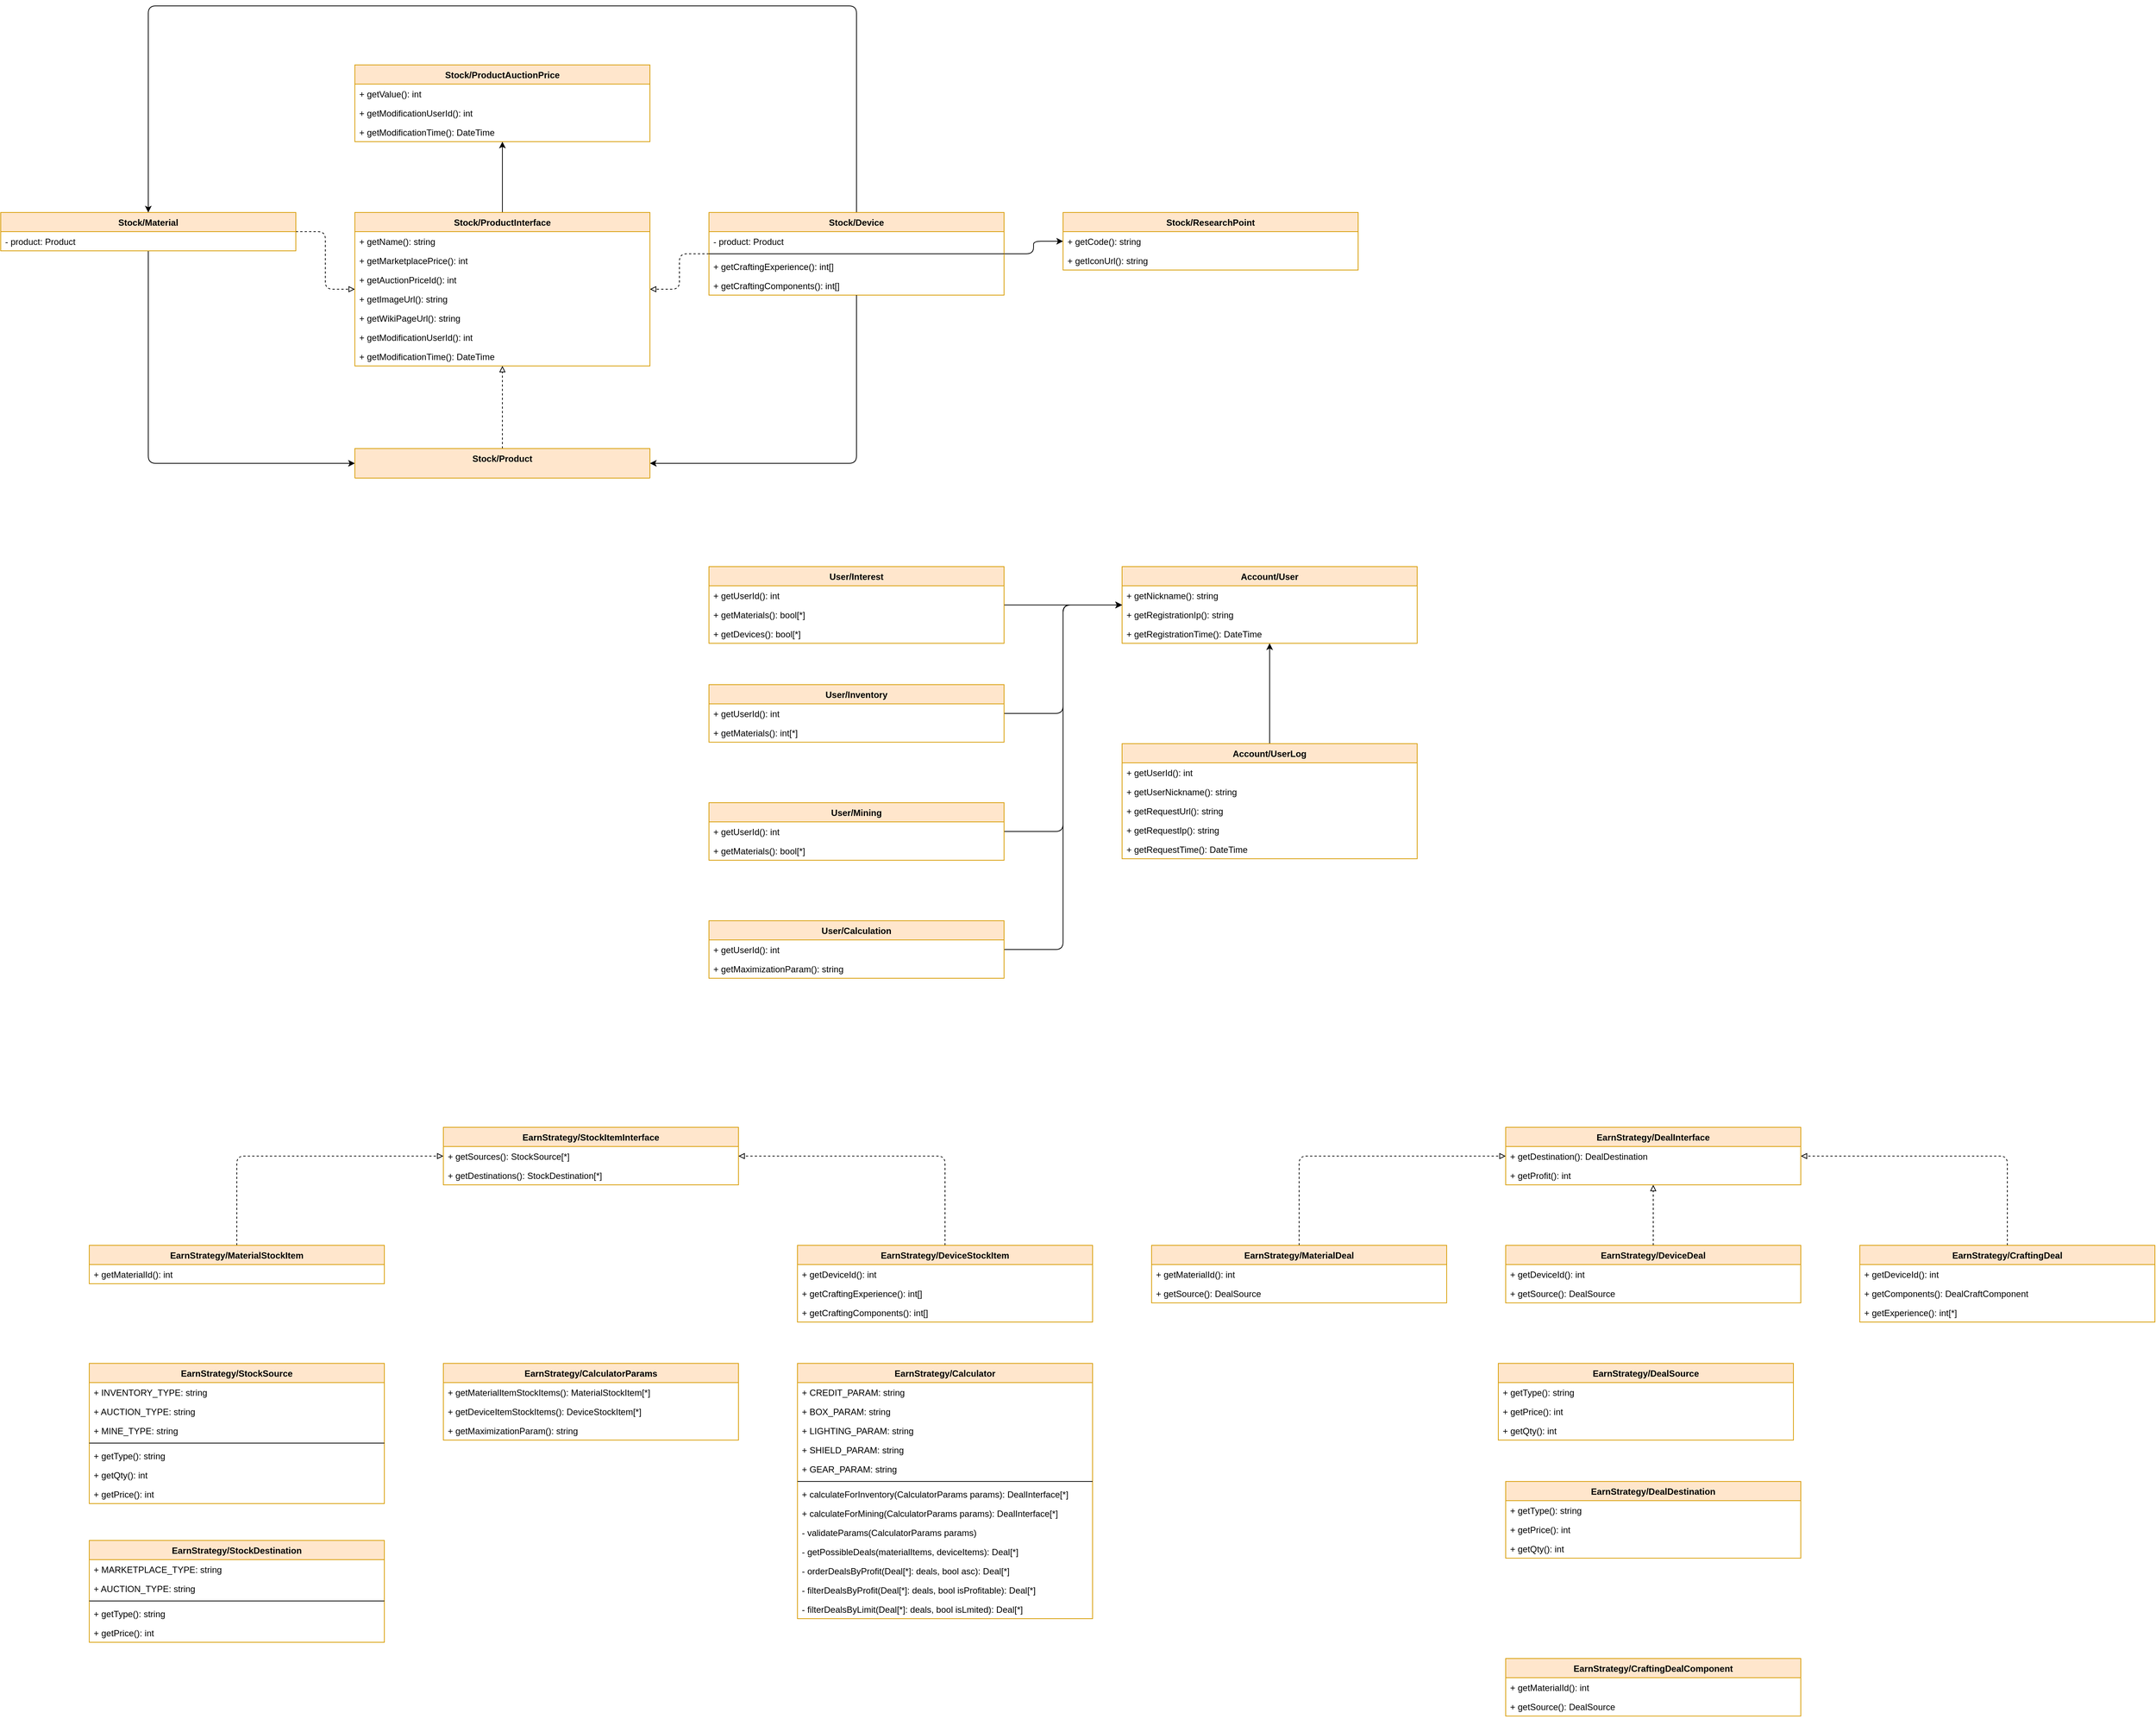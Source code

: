<mxfile version="14.9.1" type="device"><diagram id="EbTlqy_v-wHD_9Xrhujj" name="Page-1"><mxGraphModel dx="19" dy="-1343" grid="1" gridSize="10" guides="0" tooltips="1" connect="1" arrows="1" fold="1" page="1" pageScale="1" pageWidth="827" pageHeight="1169" math="0" shadow="0"><root><mxCell id="0"/><mxCell id="1" parent="0"/><mxCell id="W6qtUKKai1vvtHUd_UgI-61" style="edgeStyle=orthogonalEdgeStyle;rounded=1;orthogonalLoop=1;jettySize=auto;html=1;fontSize=12;" parent="1" edge="1"><mxGeometry relative="1" as="geometry"><mxPoint x="2080" y="3399" as="sourcePoint"/></mxGeometry></mxCell><mxCell id="W6qtUKKai1vvtHUd_UgI-63" style="edgeStyle=orthogonalEdgeStyle;rounded=1;orthogonalLoop=1;jettySize=auto;html=1;fontSize=12;" parent="1" edge="1"><mxGeometry relative="1" as="geometry"><mxPoint x="2560" y="3425" as="sourcePoint"/></mxGeometry></mxCell><mxCell id="W6qtUKKai1vvtHUd_UgI-64" style="edgeStyle=orthogonalEdgeStyle;rounded=1;orthogonalLoop=1;jettySize=auto;html=1;fontSize=12;" parent="1" edge="1"><mxGeometry relative="1" as="geometry"><mxPoint x="3040" y="3399" as="sourcePoint"/></mxGeometry></mxCell><mxCell id="LVzOvmLSBqFNdBxfT8Rm-192" value="use" style="edgeStyle=orthogonalEdgeStyle;rounded=1;orthogonalLoop=1;jettySize=auto;html=1;endArrow=classic;endFill=1;dashed=1;" parent="1" edge="1"><mxGeometry relative="1" as="geometry"><Array as="points"><mxPoint x="1400" y="7359"/></Array><mxPoint x="1400" y="6884" as="sourcePoint"/></mxGeometry></mxCell><mxCell id="LVzOvmLSBqFNdBxfT8Rm-194" value="use" style="edgeStyle=orthogonalEdgeStyle;rounded=1;orthogonalLoop=1;jettySize=auto;html=1;endArrow=classic;endFill=1;dashed=1;" parent="1" edge="1"><mxGeometry relative="1" as="geometry"><mxPoint x="1600" y="6802" as="sourcePoint"/></mxGeometry></mxCell><mxCell id="LVzOvmLSBqFNdBxfT8Rm-190" style="edgeStyle=orthogonalEdgeStyle;rounded=1;orthogonalLoop=1;jettySize=auto;html=1;endArrow=classic;endFill=1;" parent="1" edge="1"><mxGeometry relative="1" as="geometry"><mxPoint x="2080" y="6906.0" as="sourcePoint"/></mxGeometry></mxCell><mxCell id="LVzOvmLSBqFNdBxfT8Rm-195" style="edgeStyle=orthogonalEdgeStyle;rounded=1;orthogonalLoop=1;jettySize=auto;html=1;endArrow=classic;endFill=1;" parent="1" edge="1"><mxGeometry relative="1" as="geometry"><mxPoint x="1880" y="7092.0" as="targetPoint"/></mxGeometry></mxCell><mxCell id="frJYX-tKk3IKAOaVazSM-27" style="edgeStyle=orthogonalEdgeStyle;rounded=1;orthogonalLoop=1;jettySize=auto;html=1;" parent="1" edge="1"><mxGeometry relative="1" as="geometry"><mxPoint x="2080" y="7372" as="sourcePoint"/></mxGeometry></mxCell><mxCell id="frJYX-tKk3IKAOaVazSM-29" style="edgeStyle=orthogonalEdgeStyle;rounded=1;orthogonalLoop=1;jettySize=auto;html=1;" parent="1" edge="1"><mxGeometry relative="1" as="geometry"><mxPoint x="2080" y="7372" as="sourcePoint"/></mxGeometry></mxCell><mxCell id="frJYX-tKk3IKAOaVazSM-30" style="edgeStyle=orthogonalEdgeStyle;rounded=1;orthogonalLoop=1;jettySize=auto;html=1;" parent="1" edge="1"><mxGeometry relative="1" as="geometry"><Array as="points"><mxPoint x="2120" y="7372"/><mxPoint x="2120" y="7606"/></Array><mxPoint x="2080" y="7372" as="sourcePoint"/></mxGeometry></mxCell><mxCell id="frJYX-tKk3IKAOaVazSM-34" style="edgeStyle=orthogonalEdgeStyle;rounded=1;orthogonalLoop=1;jettySize=auto;html=1;endArrow=block;endFill=0;" parent="1" edge="1"><mxGeometry relative="1" as="geometry"><mxPoint x="2560" y="7206.0" as="sourcePoint"/></mxGeometry></mxCell><mxCell id="frJYX-tKk3IKAOaVazSM-35" style="edgeStyle=orthogonalEdgeStyle;rounded=1;orthogonalLoop=1;jettySize=auto;html=1;endArrow=block;endFill=0;exitX=1;exitY=0.5;exitDx=0;exitDy=0;" parent="1" edge="1"><mxGeometry relative="1" as="geometry"><mxPoint x="2640" y="7393" as="targetPoint"/></mxGeometry></mxCell><mxCell id="frJYX-tKk3IKAOaVazSM-36" style="edgeStyle=orthogonalEdgeStyle;rounded=1;orthogonalLoop=1;jettySize=auto;html=1;endArrow=block;endFill=0;" parent="1" edge="1"><mxGeometry relative="1" as="geometry"><mxPoint x="2840" y="7426.0" as="targetPoint"/></mxGeometry></mxCell><mxCell id="P37nVCTgm7CpsJvQs5XP-95" style="edgeStyle=orthogonalEdgeStyle;rounded=1;orthogonalLoop=1;jettySize=auto;html=1;endArrow=classic;endFill=1;" parent="1" edge="1"><mxGeometry relative="1" as="geometry"><mxPoint x="1880" y="8772" as="sourcePoint"/></mxGeometry></mxCell><mxCell id="P37nVCTgm7CpsJvQs5XP-91" value="use" style="edgeStyle=orthogonalEdgeStyle;rounded=1;orthogonalLoop=1;jettySize=auto;html=1;dashed=1;endArrow=classic;endFill=1;" parent="1" edge="1"><mxGeometry relative="1" as="geometry"><mxPoint x="1600" y="8521" as="sourcePoint"/></mxGeometry></mxCell><mxCell id="P37nVCTgm7CpsJvQs5XP-90" value="create" style="edgeStyle=orthogonalEdgeStyle;rounded=1;orthogonalLoop=1;jettySize=auto;html=1;dashed=1;endArrow=classic;endFill=1;" parent="1" edge="1"><mxGeometry relative="1" as="geometry"><mxPoint x="1600" y="8776" as="sourcePoint"/></mxGeometry></mxCell><mxCell id="P37nVCTgm7CpsJvQs5XP-167" style="edgeStyle=orthogonalEdgeStyle;rounded=1;orthogonalLoop=1;jettySize=auto;html=1;dashed=1;startArrow=none;startFill=0;endArrow=block;endFill=0;" parent="1" edge="1"><mxGeometry relative="1" as="geometry"><mxPoint x="1880" y="8946" as="targetPoint"/></mxGeometry></mxCell><mxCell id="P37nVCTgm7CpsJvQs5XP-149" style="edgeStyle=orthogonalEdgeStyle;rounded=1;orthogonalLoop=1;jettySize=auto;html=1;dashed=1;endArrow=block;endFill=0;" parent="1" edge="1"><mxGeometry relative="1" as="geometry"><mxPoint x="-40" y="9632" as="targetPoint"/></mxGeometry></mxCell><mxCell id="P37nVCTgm7CpsJvQs5XP-155" style="edgeStyle=orthogonalEdgeStyle;rounded=1;orthogonalLoop=1;jettySize=auto;html=1;endArrow=block;endFill=0;" parent="1" edge="1"><mxGeometry relative="1" as="geometry"><mxPoint x="-40" y="9832" as="targetPoint"/></mxGeometry></mxCell><mxCell id="P37nVCTgm7CpsJvQs5XP-156" style="edgeStyle=orthogonalEdgeStyle;rounded=1;orthogonalLoop=1;jettySize=auto;html=1;endArrow=block;endFill=0;" parent="1" edge="1"><mxGeometry relative="1" as="geometry"><mxPoint x="-40" y="9832" as="targetPoint"/></mxGeometry></mxCell><mxCell id="P37nVCTgm7CpsJvQs5XP-157" style="edgeStyle=orthogonalEdgeStyle;rounded=1;orthogonalLoop=1;jettySize=auto;html=1;endArrow=block;endFill=0;" parent="1" edge="1"><mxGeometry relative="1" as="geometry"><mxPoint x="-40" y="9832" as="targetPoint"/></mxGeometry></mxCell><mxCell id="P37nVCTgm7CpsJvQs5XP-158" style="edgeStyle=orthogonalEdgeStyle;rounded=1;orthogonalLoop=1;jettySize=auto;html=1;endArrow=block;endFill=0;" parent="1" edge="1"><mxGeometry relative="1" as="geometry"><mxPoint x="-40" y="9832" as="targetPoint"/></mxGeometry></mxCell><mxCell id="9mJM6Vaxg9Ev8bd19UC6-107" style="edgeStyle=orthogonalEdgeStyle;rounded=1;orthogonalLoop=1;jettySize=auto;html=1;" parent="1" edge="1"><mxGeometry relative="1" as="geometry"><mxPoint x="1881" y="10320" as="targetPoint"/></mxGeometry></mxCell><mxCell id="9_f8xP5I8T8q7VKbAw_a-142" style="edgeStyle=orthogonalEdgeStyle;rounded=0;orthogonalLoop=1;jettySize=auto;html=1;startArrow=none;startFill=0;endArrow=none;endFill=0;" parent="1" edge="1"><mxGeometry relative="1" as="geometry"><mxPoint x="160" y="12301" as="sourcePoint"/></mxGeometry></mxCell><mxCell id="9_f8xP5I8T8q7VKbAw_a-144" style="edgeStyle=orthogonalEdgeStyle;rounded=0;orthogonalLoop=1;jettySize=auto;html=1;startArrow=none;startFill=0;endArrow=none;endFill=0;" parent="1" edge="1"><mxGeometry relative="1" as="geometry"><mxPoint x="240" y="12301" as="sourcePoint"/></mxGeometry></mxCell><mxCell id="B2TtPyGwdqZ0Qat9DRZX-41" style="edgeStyle=orthogonalEdgeStyle;rounded=0;orthogonalLoop=1;jettySize=auto;html=1;startArrow=none;startFill=0;endArrow=none;endFill=0;" parent="1" edge="1"><mxGeometry relative="1" as="geometry"><mxPoint x="200" y="12460" as="sourcePoint"/></mxGeometry></mxCell><mxCell id="B2TtPyGwdqZ0Qat9DRZX-43" style="edgeStyle=orthogonalEdgeStyle;rounded=0;orthogonalLoop=1;jettySize=auto;html=1;startArrow=none;startFill=0;endArrow=none;endFill=0;" parent="1" edge="1"><mxGeometry relative="1" as="geometry"><mxPoint x="280" y="12460" as="sourcePoint"/></mxGeometry></mxCell><mxCell id="B2TtPyGwdqZ0Qat9DRZX-48" style="edgeStyle=orthogonalEdgeStyle;rounded=0;orthogonalLoop=1;jettySize=auto;html=1;startArrow=none;startFill=0;endArrow=none;endFill=0;" parent="1" edge="1"><mxGeometry relative="1" as="geometry"><mxPoint x="200" y="12580" as="sourcePoint"/></mxGeometry></mxCell><mxCell id="B2TtPyGwdqZ0Qat9DRZX-50" style="edgeStyle=orthogonalEdgeStyle;rounded=0;orthogonalLoop=1;jettySize=auto;html=1;startArrow=none;startFill=0;endArrow=none;endFill=0;" parent="1" edge="1"><mxGeometry relative="1" as="geometry"><mxPoint x="280" y="12580" as="sourcePoint"/></mxGeometry></mxCell><mxCell id="gSXFKxl2ARQ3H-KaJOUK-23" style="edgeStyle=orthogonalEdgeStyle;rounded=0;orthogonalLoop=1;jettySize=auto;html=1;startArrow=none;startFill=0;endArrow=none;endFill=0;" parent="1" edge="1"><mxGeometry relative="1" as="geometry"><mxPoint x="320" y="12580" as="sourcePoint"/></mxGeometry></mxCell><mxCell id="gSXFKxl2ARQ3H-KaJOUK-25" style="edgeStyle=orthogonalEdgeStyle;rounded=0;orthogonalLoop=1;jettySize=auto;html=1;startArrow=none;startFill=0;endArrow=none;endFill=0;" parent="1" edge="1"><mxGeometry relative="1" as="geometry"><mxPoint x="400" y="12580" as="sourcePoint"/></mxGeometry></mxCell><mxCell id="gSXFKxl2ARQ3H-KaJOUK-27" style="edgeStyle=orthogonalEdgeStyle;rounded=0;orthogonalLoop=1;jettySize=auto;html=1;endArrow=none;endFill=0;" parent="1" edge="1"><mxGeometry relative="1" as="geometry"><mxPoint x="480" y="12580" as="sourcePoint"/></mxGeometry></mxCell><mxCell id="b_Xdh5TVnSJRGvP4Og8d-89" value="EarnStrategy/Calculator" style="swimlane;fontStyle=1;align=center;verticalAlign=top;childLayout=stackLayout;horizontal=1;startSize=26;horizontalStack=0;resizeParent=1;resizeParentMax=0;resizeLast=0;collapsible=1;marginBottom=0;fillColor=#ffe6cc;strokeColor=#d79b00;" parent="1" vertex="1"><mxGeometry x="3200" y="4720" width="400" height="346" as="geometry"/></mxCell><mxCell id="lPDqF24EA03JRW9y3fSI-73" value="+ CREDIT_PARAM: string" style="text;strokeColor=none;fillColor=none;align=left;verticalAlign=top;spacingLeft=4;spacingRight=4;overflow=hidden;rotatable=0;points=[[0,0.5],[1,0.5]];portConstraint=eastwest;" parent="b_Xdh5TVnSJRGvP4Og8d-89" vertex="1"><mxGeometry y="26" width="400" height="26" as="geometry"/></mxCell><mxCell id="lPDqF24EA03JRW9y3fSI-77" value="+ BOX_PARAM: string" style="text;strokeColor=none;fillColor=none;align=left;verticalAlign=top;spacingLeft=4;spacingRight=4;overflow=hidden;rotatable=0;points=[[0,0.5],[1,0.5]];portConstraint=eastwest;" parent="b_Xdh5TVnSJRGvP4Og8d-89" vertex="1"><mxGeometry y="52" width="400" height="26" as="geometry"/></mxCell><mxCell id="lPDqF24EA03JRW9y3fSI-76" value="+ LIGHTING_PARAM: string" style="text;strokeColor=none;fillColor=none;align=left;verticalAlign=top;spacingLeft=4;spacingRight=4;overflow=hidden;rotatable=0;points=[[0,0.5],[1,0.5]];portConstraint=eastwest;" parent="b_Xdh5TVnSJRGvP4Og8d-89" vertex="1"><mxGeometry y="78" width="400" height="26" as="geometry"/></mxCell><mxCell id="lPDqF24EA03JRW9y3fSI-75" value="+ SHIELD_PARAM: string" style="text;strokeColor=none;fillColor=none;align=left;verticalAlign=top;spacingLeft=4;spacingRight=4;overflow=hidden;rotatable=0;points=[[0,0.5],[1,0.5]];portConstraint=eastwest;" parent="b_Xdh5TVnSJRGvP4Og8d-89" vertex="1"><mxGeometry y="104" width="400" height="26" as="geometry"/></mxCell><mxCell id="lPDqF24EA03JRW9y3fSI-74" value="+ GEAR_PARAM: string" style="text;strokeColor=none;fillColor=none;align=left;verticalAlign=top;spacingLeft=4;spacingRight=4;overflow=hidden;rotatable=0;points=[[0,0.5],[1,0.5]];portConstraint=eastwest;" parent="b_Xdh5TVnSJRGvP4Og8d-89" vertex="1"><mxGeometry y="130" width="400" height="26" as="geometry"/></mxCell><mxCell id="lPDqF24EA03JRW9y3fSI-72" value="" style="line;strokeWidth=1;fillColor=none;align=left;verticalAlign=middle;spacingTop=-1;spacingLeft=3;spacingRight=3;rotatable=0;labelPosition=right;points=[];portConstraint=eastwest;" parent="b_Xdh5TVnSJRGvP4Og8d-89" vertex="1"><mxGeometry y="156" width="400" height="8" as="geometry"/></mxCell><mxCell id="b_Xdh5TVnSJRGvP4Og8d-93" value="+ calculateForInventory(CalculatorParams params): DealInterface[*]" style="text;strokeColor=none;fillColor=none;align=left;verticalAlign=top;spacingLeft=4;spacingRight=4;overflow=hidden;rotatable=0;points=[[0,0.5],[1,0.5]];portConstraint=eastwest;" parent="b_Xdh5TVnSJRGvP4Og8d-89" vertex="1"><mxGeometry y="164" width="400" height="26" as="geometry"/></mxCell><mxCell id="b_Xdh5TVnSJRGvP4Og8d-94" value="+ calculateForMining(CalculatorParams params): DealInterface[*]" style="text;strokeColor=none;fillColor=none;align=left;verticalAlign=top;spacingLeft=4;spacingRight=4;overflow=hidden;rotatable=0;points=[[0,0.5],[1,0.5]];portConstraint=eastwest;fontSize=12;" parent="b_Xdh5TVnSJRGvP4Og8d-89" vertex="1"><mxGeometry y="190" width="400" height="26" as="geometry"/></mxCell><mxCell id="TE2jTLYMNH_6QSGuuilj-3" value="- validateParams(CalculatorParams params)" style="text;strokeColor=none;fillColor=none;align=left;verticalAlign=top;spacingLeft=4;spacingRight=4;overflow=hidden;rotatable=0;points=[[0,0.5],[1,0.5]];portConstraint=eastwest;fontSize=12;" vertex="1" parent="b_Xdh5TVnSJRGvP4Og8d-89"><mxGeometry y="216" width="400" height="26" as="geometry"/></mxCell><mxCell id="b_Xdh5TVnSJRGvP4Og8d-116" value="- getPossibleDeals(materialItems, deviceItems): Deal[*]" style="text;strokeColor=none;fillColor=none;align=left;verticalAlign=top;spacingLeft=4;spacingRight=4;overflow=hidden;rotatable=0;points=[[0,0.5],[1,0.5]];portConstraint=eastwest;" parent="b_Xdh5TVnSJRGvP4Og8d-89" vertex="1"><mxGeometry y="242" width="400" height="26" as="geometry"/></mxCell><mxCell id="b_Xdh5TVnSJRGvP4Og8d-113" value="- orderDealsByProfit(Deal[*]: deals, bool asc): Deal[*]" style="text;strokeColor=none;fillColor=none;align=left;verticalAlign=top;spacingLeft=4;spacingRight=4;overflow=hidden;rotatable=0;points=[[0,0.5],[1,0.5]];portConstraint=eastwest;" parent="b_Xdh5TVnSJRGvP4Og8d-89" vertex="1"><mxGeometry y="268" width="400" height="26" as="geometry"/></mxCell><mxCell id="b_Xdh5TVnSJRGvP4Og8d-114" value="- filterDealsByProfit(Deal[*]: deals, bool isProfitable): Deal[*]" style="text;strokeColor=none;fillColor=none;align=left;verticalAlign=top;spacingLeft=4;spacingRight=4;overflow=hidden;rotatable=0;points=[[0,0.5],[1,0.5]];portConstraint=eastwest;" parent="b_Xdh5TVnSJRGvP4Og8d-89" vertex="1"><mxGeometry y="294" width="400" height="26" as="geometry"/></mxCell><mxCell id="b_Xdh5TVnSJRGvP4Og8d-115" value="- filterDealsByLimit(Deal[*]: deals, bool isLmited): Deal[*]" style="text;strokeColor=none;fillColor=none;align=left;verticalAlign=top;spacingLeft=4;spacingRight=4;overflow=hidden;rotatable=0;points=[[0,0.5],[1,0.5]];portConstraint=eastwest;" parent="b_Xdh5TVnSJRGvP4Og8d-89" vertex="1"><mxGeometry y="320" width="400" height="26" as="geometry"/></mxCell><mxCell id="TE2jTLYMNH_6QSGuuilj-4" style="edgeStyle=orthogonalEdgeStyle;rounded=1;orthogonalLoop=1;jettySize=auto;html=1;dashed=1;endArrow=block;endFill=0;" edge="1" parent="1" source="b_Xdh5TVnSJRGvP4Og8d-117" target="lPDqF24EA03JRW9y3fSI-58"><mxGeometry relative="1" as="geometry"><Array as="points"><mxPoint x="3880" y="4439"/></Array></mxGeometry></mxCell><mxCell id="b_Xdh5TVnSJRGvP4Og8d-117" value="EarnStrategy/MaterialDeal" style="swimlane;fontStyle=1;align=center;verticalAlign=top;childLayout=stackLayout;horizontal=1;startSize=26;horizontalStack=0;resizeParent=1;resizeParentMax=0;resizeLast=0;collapsible=1;marginBottom=0;fillColor=#ffe6cc;strokeColor=#d79b00;" parent="1" vertex="1"><mxGeometry x="3680" y="4560" width="400" height="78" as="geometry"/></mxCell><mxCell id="b_Xdh5TVnSJRGvP4Og8d-179" value="+ getMaterialId(): int" style="text;strokeColor=none;fillColor=none;align=left;verticalAlign=top;spacingLeft=4;spacingRight=4;overflow=hidden;rotatable=0;points=[[0,0.5],[1,0.5]];portConstraint=eastwest;fontSize=12;" parent="b_Xdh5TVnSJRGvP4Og8d-117" vertex="1"><mxGeometry y="26" width="400" height="26" as="geometry"/></mxCell><mxCell id="b_Xdh5TVnSJRGvP4Og8d-191" value="+ getSource(): DealSource" style="text;strokeColor=none;fillColor=none;align=left;verticalAlign=top;spacingLeft=4;spacingRight=4;overflow=hidden;rotatable=0;points=[[0,0.5],[1,0.5]];portConstraint=eastwest;" parent="b_Xdh5TVnSJRGvP4Og8d-117" vertex="1"><mxGeometry y="52" width="400" height="26" as="geometry"/></mxCell><mxCell id="TE2jTLYMNH_6QSGuuilj-6" style="edgeStyle=orthogonalEdgeStyle;rounded=1;orthogonalLoop=1;jettySize=auto;html=1;dashed=1;endArrow=block;endFill=0;" edge="1" parent="1" source="b_Xdh5TVnSJRGvP4Og8d-123" target="lPDqF24EA03JRW9y3fSI-58"><mxGeometry relative="1" as="geometry"/></mxCell><mxCell id="b_Xdh5TVnSJRGvP4Og8d-123" value="EarnStrategy/DeviceDeal" style="swimlane;fontStyle=1;align=center;verticalAlign=top;childLayout=stackLayout;horizontal=1;startSize=26;horizontalStack=0;resizeParent=1;resizeParentMax=0;resizeLast=0;collapsible=1;marginBottom=0;fillColor=#ffe6cc;strokeColor=#d79b00;" parent="1" vertex="1"><mxGeometry x="4160" y="4560" width="400" height="78" as="geometry"/></mxCell><mxCell id="b_Xdh5TVnSJRGvP4Og8d-188" value="+ getDeviceId(): int" style="text;strokeColor=none;fillColor=none;align=left;verticalAlign=top;spacingLeft=4;spacingRight=4;overflow=hidden;rotatable=0;points=[[0,0.5],[1,0.5]];portConstraint=eastwest;fontSize=12;" parent="b_Xdh5TVnSJRGvP4Og8d-123" vertex="1"><mxGeometry y="26" width="400" height="26" as="geometry"/></mxCell><mxCell id="lPDqF24EA03JRW9y3fSI-70" value="+ getSource(): DealSource" style="text;strokeColor=none;fillColor=none;align=left;verticalAlign=top;spacingLeft=4;spacingRight=4;overflow=hidden;rotatable=0;points=[[0,0.5],[1,0.5]];portConstraint=eastwest;fontSize=12;" parent="b_Xdh5TVnSJRGvP4Og8d-123" vertex="1"><mxGeometry y="52" width="400" height="26" as="geometry"/></mxCell><mxCell id="TE2jTLYMNH_6QSGuuilj-5" style="edgeStyle=orthogonalEdgeStyle;rounded=1;orthogonalLoop=1;jettySize=auto;html=1;dashed=1;endArrow=block;endFill=0;" edge="1" parent="1" source="b_Xdh5TVnSJRGvP4Og8d-129" target="lPDqF24EA03JRW9y3fSI-58"><mxGeometry relative="1" as="geometry"><Array as="points"><mxPoint x="4840" y="4439"/></Array></mxGeometry></mxCell><mxCell id="b_Xdh5TVnSJRGvP4Og8d-129" value="EarnStrategy/CraftingDeal" style="swimlane;fontStyle=1;align=center;verticalAlign=top;childLayout=stackLayout;horizontal=1;startSize=26;horizontalStack=0;resizeParent=1;resizeParentMax=0;resizeLast=0;collapsible=1;marginBottom=0;fillColor=#ffe6cc;strokeColor=#d79b00;" parent="1" vertex="1"><mxGeometry x="4640" y="4560" width="400" height="104" as="geometry"/></mxCell><mxCell id="b_Xdh5TVnSJRGvP4Og8d-189" value="+ getDeviceId(): int" style="text;strokeColor=none;fillColor=none;align=left;verticalAlign=top;spacingLeft=4;spacingRight=4;overflow=hidden;rotatable=0;points=[[0,0.5],[1,0.5]];portConstraint=eastwest;fontSize=12;" parent="b_Xdh5TVnSJRGvP4Og8d-129" vertex="1"><mxGeometry y="26" width="400" height="26" as="geometry"/></mxCell><mxCell id="lPDqF24EA03JRW9y3fSI-69" value="+ getComponents(): DealCraftComponent" style="text;strokeColor=none;fillColor=none;align=left;verticalAlign=top;spacingLeft=4;spacingRight=4;overflow=hidden;rotatable=0;points=[[0,0.5],[1,0.5]];portConstraint=eastwest;fontSize=12;" parent="b_Xdh5TVnSJRGvP4Og8d-129" vertex="1"><mxGeometry y="52" width="400" height="26" as="geometry"/></mxCell><mxCell id="lPDqF24EA03JRW9y3fSI-71" value="+ getExperience(): int[*]" style="text;strokeColor=none;fillColor=none;align=left;verticalAlign=top;spacingLeft=4;spacingRight=4;overflow=hidden;rotatable=0;points=[[0,0.5],[1,0.5]];portConstraint=eastwest;fontSize=12;" parent="b_Xdh5TVnSJRGvP4Og8d-129" vertex="1"><mxGeometry y="78" width="400" height="26" as="geometry"/></mxCell><mxCell id="b_Xdh5TVnSJRGvP4Og8d-135" value="EarnStrategy/StockItemInterface" style="swimlane;fontStyle=1;align=center;verticalAlign=top;childLayout=stackLayout;horizontal=1;startSize=26;horizontalStack=0;resizeParent=1;resizeParentMax=0;resizeLast=0;collapsible=1;marginBottom=0;fillColor=#ffe6cc;strokeColor=#d79b00;" parent="1" vertex="1"><mxGeometry x="2720" y="4400" width="400" height="78" as="geometry"/></mxCell><mxCell id="b_Xdh5TVnSJRGvP4Og8d-139" value="+ getSources(): StockSource[*]" style="text;strokeColor=none;fillColor=none;align=left;verticalAlign=top;spacingLeft=4;spacingRight=4;overflow=hidden;rotatable=0;points=[[0,0.5],[1,0.5]];portConstraint=eastwest;" parent="b_Xdh5TVnSJRGvP4Og8d-135" vertex="1"><mxGeometry y="26" width="400" height="26" as="geometry"/></mxCell><mxCell id="lPDqF24EA03JRW9y3fSI-1" value="+ getDestinations(): StockDestination[*]" style="text;strokeColor=none;fillColor=none;align=left;verticalAlign=top;spacingLeft=4;spacingRight=4;overflow=hidden;rotatable=0;points=[[0,0.5],[1,0.5]];portConstraint=eastwest;" parent="b_Xdh5TVnSJRGvP4Og8d-135" vertex="1"><mxGeometry y="52" width="400" height="26" as="geometry"/></mxCell><mxCell id="TE2jTLYMNH_6QSGuuilj-1" style="edgeStyle=orthogonalEdgeStyle;rounded=1;orthogonalLoop=1;jettySize=auto;html=1;dashed=1;endArrow=block;endFill=0;" edge="1" parent="1" source="b_Xdh5TVnSJRGvP4Og8d-155" target="b_Xdh5TVnSJRGvP4Og8d-135"><mxGeometry relative="1" as="geometry"><Array as="points"><mxPoint x="2440" y="4439"/></Array></mxGeometry></mxCell><mxCell id="b_Xdh5TVnSJRGvP4Og8d-155" value="EarnStrategy/MaterialStockItem" style="swimlane;fontStyle=1;align=center;verticalAlign=top;childLayout=stackLayout;horizontal=1;startSize=26;horizontalStack=0;resizeParent=1;resizeParentMax=0;resizeLast=0;collapsible=1;marginBottom=0;fillColor=#ffe6cc;strokeColor=#d79b00;" parent="1" vertex="1"><mxGeometry x="2240" y="4560" width="400" height="52" as="geometry"/></mxCell><mxCell id="b_Xdh5TVnSJRGvP4Og8d-164" value="+ getMaterialId(): int" style="text;strokeColor=none;fillColor=none;align=left;verticalAlign=top;spacingLeft=4;spacingRight=4;overflow=hidden;rotatable=0;points=[[0,0.5],[1,0.5]];portConstraint=eastwest;" parent="b_Xdh5TVnSJRGvP4Og8d-155" vertex="1"><mxGeometry y="26" width="400" height="26" as="geometry"/></mxCell><mxCell id="TE2jTLYMNH_6QSGuuilj-2" style="edgeStyle=orthogonalEdgeStyle;rounded=1;orthogonalLoop=1;jettySize=auto;html=1;dashed=1;endArrow=block;endFill=0;" edge="1" parent="1" source="b_Xdh5TVnSJRGvP4Og8d-165" target="b_Xdh5TVnSJRGvP4Og8d-135"><mxGeometry relative="1" as="geometry"><Array as="points"><mxPoint x="3400" y="4439"/></Array></mxGeometry></mxCell><mxCell id="b_Xdh5TVnSJRGvP4Og8d-165" value="EarnStrategy/DeviceStockItem" style="swimlane;fontStyle=1;align=center;verticalAlign=top;childLayout=stackLayout;horizontal=1;startSize=26;horizontalStack=0;resizeParent=1;resizeParentMax=0;resizeLast=0;collapsible=1;marginBottom=0;fillColor=#ffe6cc;strokeColor=#d79b00;" parent="1" vertex="1"><mxGeometry x="3200" y="4560" width="400" height="104" as="geometry"/></mxCell><mxCell id="b_Xdh5TVnSJRGvP4Og8d-174" value="+ getDeviceId(): int" style="text;strokeColor=none;fillColor=none;align=left;verticalAlign=top;spacingLeft=4;spacingRight=4;overflow=hidden;rotatable=0;points=[[0,0.5],[1,0.5]];portConstraint=eastwest;" parent="b_Xdh5TVnSJRGvP4Og8d-165" vertex="1"><mxGeometry y="26" width="400" height="26" as="geometry"/></mxCell><mxCell id="lPDqF24EA03JRW9y3fSI-18" value="+ getCraftingExperience(): int[]" style="text;strokeColor=none;fillColor=none;align=left;verticalAlign=top;spacingLeft=4;spacingRight=4;overflow=hidden;rotatable=0;points=[[0,0.5],[1,0.5]];portConstraint=eastwest;" parent="b_Xdh5TVnSJRGvP4Og8d-165" vertex="1"><mxGeometry y="52" width="400" height="26" as="geometry"/></mxCell><mxCell id="lPDqF24EA03JRW9y3fSI-19" value="+ getCraftingComponents(): int[]" style="text;strokeColor=none;fillColor=none;align=left;verticalAlign=top;spacingLeft=4;spacingRight=4;overflow=hidden;rotatable=0;points=[[0,0.5],[1,0.5]];portConstraint=eastwest;fontSize=12;" parent="b_Xdh5TVnSJRGvP4Og8d-165" vertex="1"><mxGeometry y="78" width="400" height="26" as="geometry"/></mxCell><mxCell id="b_Xdh5TVnSJRGvP4Og8d-180" value="EarnStrategy/DealSource" style="swimlane;fontStyle=1;align=center;verticalAlign=top;childLayout=stackLayout;horizontal=1;startSize=26;horizontalStack=0;resizeParent=1;resizeParentMax=0;resizeLast=0;collapsible=1;marginBottom=0;fillColor=#ffe6cc;strokeColor=#d79b00;" parent="1" vertex="1"><mxGeometry x="4150" y="4720" width="400" height="104" as="geometry"/></mxCell><mxCell id="b_Xdh5TVnSJRGvP4Og8d-184" value="+ getType(): string" style="text;strokeColor=none;fillColor=none;align=left;verticalAlign=top;spacingLeft=4;spacingRight=4;overflow=hidden;rotatable=0;points=[[0,0.5],[1,0.5]];portConstraint=eastwest;" parent="b_Xdh5TVnSJRGvP4Og8d-180" vertex="1"><mxGeometry y="26" width="400" height="26" as="geometry"/></mxCell><mxCell id="b_Xdh5TVnSJRGvP4Og8d-185" value="+ getPrice(): int" style="text;strokeColor=none;fillColor=none;align=left;verticalAlign=top;spacingLeft=4;spacingRight=4;overflow=hidden;rotatable=0;points=[[0,0.5],[1,0.5]];portConstraint=eastwest;fontSize=12;" parent="b_Xdh5TVnSJRGvP4Og8d-180" vertex="1"><mxGeometry y="52" width="400" height="26" as="geometry"/></mxCell><mxCell id="b_Xdh5TVnSJRGvP4Og8d-186" value="+ getQty(): int" style="text;strokeColor=none;fillColor=none;align=left;verticalAlign=top;spacingLeft=4;spacingRight=4;overflow=hidden;rotatable=0;points=[[0,0.5],[1,0.5]];portConstraint=eastwest;fontSize=12;" parent="b_Xdh5TVnSJRGvP4Og8d-180" vertex="1"><mxGeometry y="78" width="400" height="26" as="geometry"/></mxCell><mxCell id="b_Xdh5TVnSJRGvP4Og8d-197" value="EarnStrategy/CraftingDealComponent" style="swimlane;fontStyle=1;align=center;verticalAlign=top;childLayout=stackLayout;horizontal=1;startSize=26;horizontalStack=0;resizeParent=1;resizeParentMax=0;resizeLast=0;collapsible=1;marginBottom=0;fillColor=#ffe6cc;strokeColor=#d79b00;" parent="1" vertex="1"><mxGeometry x="4160" y="5120" width="400" height="78" as="geometry"/></mxCell><mxCell id="b_Xdh5TVnSJRGvP4Og8d-199" value="+ getMaterialId(): int" style="text;strokeColor=none;fillColor=none;align=left;verticalAlign=top;spacingLeft=4;spacingRight=4;overflow=hidden;rotatable=0;points=[[0,0.5],[1,0.5]];portConstraint=eastwest;fontSize=12;" parent="b_Xdh5TVnSJRGvP4Og8d-197" vertex="1"><mxGeometry y="26" width="400" height="26" as="geometry"/></mxCell><mxCell id="b_Xdh5TVnSJRGvP4Og8d-198" value="+ getSource(): DealSource" style="text;strokeColor=none;fillColor=none;align=left;verticalAlign=top;spacingLeft=4;spacingRight=4;overflow=hidden;rotatable=0;points=[[0,0.5],[1,0.5]];portConstraint=eastwest;fontSize=12;" parent="b_Xdh5TVnSJRGvP4Og8d-197" vertex="1"><mxGeometry y="52" width="400" height="26" as="geometry"/></mxCell><mxCell id="b_Xdh5TVnSJRGvP4Og8d-292" style="edgeStyle=orthogonalEdgeStyle;rounded=1;orthogonalLoop=1;jettySize=auto;html=1;endArrow=block;endFill=0;dashed=1;" parent="1" source="b_Xdh5TVnSJRGvP4Og8d-200" target="b_Xdh5TVnSJRGvP4Og8d-218" edge="1"><mxGeometry relative="1" as="geometry"/></mxCell><mxCell id="b_Xdh5TVnSJRGvP4Og8d-298" style="edgeStyle=orthogonalEdgeStyle;rounded=1;orthogonalLoop=1;jettySize=auto;html=1;exitX=0.5;exitY=1;exitDx=0;exitDy=0;entryX=0;entryY=0.5;entryDx=0;entryDy=0;endArrow=classic;endFill=1;" parent="1" source="b_Xdh5TVnSJRGvP4Og8d-200" target="b_Xdh5TVnSJRGvP4Og8d-270" edge="1"><mxGeometry relative="1" as="geometry"/></mxCell><mxCell id="b_Xdh5TVnSJRGvP4Og8d-200" value="Stock/Material" style="swimlane;fontStyle=1;align=center;verticalAlign=top;childLayout=stackLayout;horizontal=1;startSize=26;horizontalStack=0;resizeParent=1;resizeParentMax=0;resizeLast=0;collapsible=1;marginBottom=0;fillColor=#ffe6cc;strokeColor=#d79b00;" parent="1" vertex="1"><mxGeometry x="2120" y="3160" width="400" height="52" as="geometry"/></mxCell><mxCell id="b_Xdh5TVnSJRGvP4Og8d-201" value="- product: Product" style="text;strokeColor=none;fillColor=none;align=left;verticalAlign=top;spacingLeft=4;spacingRight=4;overflow=hidden;rotatable=0;points=[[0,0.5],[1,0.5]];portConstraint=eastwest;" parent="b_Xdh5TVnSJRGvP4Og8d-200" vertex="1"><mxGeometry y="26" width="400" height="26" as="geometry"/></mxCell><mxCell id="b_Xdh5TVnSJRGvP4Og8d-293" style="edgeStyle=orthogonalEdgeStyle;rounded=1;orthogonalLoop=1;jettySize=auto;html=1;dashed=1;endArrow=block;endFill=0;" parent="1" source="b_Xdh5TVnSJRGvP4Og8d-206" target="b_Xdh5TVnSJRGvP4Og8d-218" edge="1"><mxGeometry relative="1" as="geometry"/></mxCell><mxCell id="b_Xdh5TVnSJRGvP4Og8d-300" style="edgeStyle=orthogonalEdgeStyle;rounded=1;orthogonalLoop=1;jettySize=auto;html=1;entryX=0.5;entryY=0;entryDx=0;entryDy=0;endArrow=classic;endFill=1;" parent="1" source="b_Xdh5TVnSJRGvP4Og8d-206" target="b_Xdh5TVnSJRGvP4Og8d-200" edge="1"><mxGeometry relative="1" as="geometry"><Array as="points"><mxPoint x="3280" y="2880"/><mxPoint x="2320" y="2880"/></Array></mxGeometry></mxCell><mxCell id="b_Xdh5TVnSJRGvP4Og8d-301" style="edgeStyle=orthogonalEdgeStyle;rounded=1;orthogonalLoop=1;jettySize=auto;html=1;endArrow=classic;endFill=1;" parent="1" source="b_Xdh5TVnSJRGvP4Og8d-206" target="b_Xdh5TVnSJRGvP4Og8d-242" edge="1"><mxGeometry relative="1" as="geometry"/></mxCell><mxCell id="b_Xdh5TVnSJRGvP4Og8d-206" value="Stock/Device" style="swimlane;fontStyle=1;align=center;verticalAlign=top;childLayout=stackLayout;horizontal=1;startSize=26;horizontalStack=0;resizeParent=1;resizeParentMax=0;resizeLast=0;collapsible=1;marginBottom=0;fillColor=#ffe6cc;strokeColor=#d79b00;" parent="1" vertex="1"><mxGeometry x="3080" y="3160" width="400" height="112" as="geometry"/></mxCell><mxCell id="b_Xdh5TVnSJRGvP4Og8d-277" value="- product: Product" style="text;strokeColor=none;fillColor=none;align=left;verticalAlign=top;spacingLeft=4;spacingRight=4;overflow=hidden;rotatable=0;points=[[0,0.5],[1,0.5]];portConstraint=eastwest;" parent="b_Xdh5TVnSJRGvP4Og8d-206" vertex="1"><mxGeometry y="26" width="400" height="26" as="geometry"/></mxCell><mxCell id="b_Xdh5TVnSJRGvP4Og8d-209" value="" style="line;strokeWidth=1;fillColor=none;align=left;verticalAlign=middle;spacingTop=-1;spacingLeft=3;spacingRight=3;rotatable=0;labelPosition=right;points=[];portConstraint=eastwest;" parent="b_Xdh5TVnSJRGvP4Og8d-206" vertex="1"><mxGeometry y="52" width="400" height="8" as="geometry"/></mxCell><mxCell id="b_Xdh5TVnSJRGvP4Og8d-210" value="+ getCraftingExperience(): int[]" style="text;strokeColor=none;fillColor=none;align=left;verticalAlign=top;spacingLeft=4;spacingRight=4;overflow=hidden;rotatable=0;points=[[0,0.5],[1,0.5]];portConstraint=eastwest;" parent="b_Xdh5TVnSJRGvP4Og8d-206" vertex="1"><mxGeometry y="60" width="400" height="26" as="geometry"/></mxCell><mxCell id="b_Xdh5TVnSJRGvP4Og8d-211" value="+ getCraftingComponents(): int[]" style="text;strokeColor=none;fillColor=none;align=left;verticalAlign=top;spacingLeft=4;spacingRight=4;overflow=hidden;rotatable=0;points=[[0,0.5],[1,0.5]];portConstraint=eastwest;fontSize=12;" parent="b_Xdh5TVnSJRGvP4Og8d-206" vertex="1"><mxGeometry y="86" width="400" height="26" as="geometry"/></mxCell><mxCell id="b_Xdh5TVnSJRGvP4Og8d-302" style="edgeStyle=orthogonalEdgeStyle;rounded=1;orthogonalLoop=1;jettySize=auto;html=1;endArrow=classic;endFill=1;" parent="1" source="b_Xdh5TVnSJRGvP4Og8d-218" target="b_Xdh5TVnSJRGvP4Og8d-230" edge="1"><mxGeometry relative="1" as="geometry"/></mxCell><mxCell id="b_Xdh5TVnSJRGvP4Og8d-218" value="Stock/ProductInterface" style="swimlane;fontStyle=1;align=center;verticalAlign=top;childLayout=stackLayout;horizontal=1;startSize=26;horizontalStack=0;resizeParent=1;resizeParentMax=0;resizeLast=0;collapsible=1;marginBottom=0;fillColor=#ffe6cc;strokeColor=#d79b00;" parent="1" vertex="1"><mxGeometry x="2600" y="3160" width="400" height="208" as="geometry"/></mxCell><mxCell id="b_Xdh5TVnSJRGvP4Og8d-219" value="+ getName(): string" style="text;strokeColor=none;fillColor=none;align=left;verticalAlign=top;spacingLeft=4;spacingRight=4;overflow=hidden;rotatable=0;points=[[0,0.5],[1,0.5]];portConstraint=eastwest;" parent="b_Xdh5TVnSJRGvP4Og8d-218" vertex="1"><mxGeometry y="26" width="400" height="26" as="geometry"/></mxCell><mxCell id="b_Xdh5TVnSJRGvP4Og8d-220" value="+ getMarketplacePrice(): int" style="text;strokeColor=none;fillColor=none;align=left;verticalAlign=top;spacingLeft=4;spacingRight=4;overflow=hidden;rotatable=0;points=[[0,0.5],[1,0.5]];portConstraint=eastwest;" parent="b_Xdh5TVnSJRGvP4Og8d-218" vertex="1"><mxGeometry y="52" width="400" height="26" as="geometry"/></mxCell><mxCell id="b_Xdh5TVnSJRGvP4Og8d-282" value="+ getAuctionPriceId(): int" style="text;strokeColor=none;fillColor=none;align=left;verticalAlign=top;spacingLeft=4;spacingRight=4;overflow=hidden;rotatable=0;points=[[0,0.5],[1,0.5]];portConstraint=eastwest;" parent="b_Xdh5TVnSJRGvP4Og8d-218" vertex="1"><mxGeometry y="78" width="400" height="26" as="geometry"/></mxCell><mxCell id="b_Xdh5TVnSJRGvP4Og8d-248" value="+ getImageUrl(): string" style="text;strokeColor=none;fillColor=none;align=left;verticalAlign=top;spacingLeft=4;spacingRight=4;overflow=hidden;rotatable=0;points=[[0,0.5],[1,0.5]];portConstraint=eastwest;" parent="b_Xdh5TVnSJRGvP4Og8d-218" vertex="1"><mxGeometry y="104" width="400" height="26" as="geometry"/></mxCell><mxCell id="b_Xdh5TVnSJRGvP4Og8d-249" value="+ getWikiPageUrl(): string" style="text;strokeColor=none;fillColor=none;align=left;verticalAlign=top;spacingLeft=4;spacingRight=4;overflow=hidden;rotatable=0;points=[[0,0.5],[1,0.5]];portConstraint=eastwest;" parent="b_Xdh5TVnSJRGvP4Og8d-218" vertex="1"><mxGeometry y="130" width="400" height="26" as="geometry"/></mxCell><mxCell id="b_Xdh5TVnSJRGvP4Og8d-260" value="+ getModificationUserId(): int" style="text;strokeColor=none;fillColor=none;align=left;verticalAlign=top;spacingLeft=4;spacingRight=4;overflow=hidden;rotatable=0;points=[[0,0.5],[1,0.5]];portConstraint=eastwest;" parent="b_Xdh5TVnSJRGvP4Og8d-218" vertex="1"><mxGeometry y="156" width="400" height="26" as="geometry"/></mxCell><mxCell id="b_Xdh5TVnSJRGvP4Og8d-261" value="+ getModificationTime(): DateTime" style="text;strokeColor=none;fillColor=none;align=left;verticalAlign=top;spacingLeft=4;spacingRight=4;overflow=hidden;rotatable=0;points=[[0,0.5],[1,0.5]];portConstraint=eastwest;" parent="b_Xdh5TVnSJRGvP4Og8d-218" vertex="1"><mxGeometry y="182" width="400" height="26" as="geometry"/></mxCell><mxCell id="b_Xdh5TVnSJRGvP4Og8d-230" value="Stock/ProductAuctionPrice" style="swimlane;fontStyle=1;align=center;verticalAlign=top;childLayout=stackLayout;horizontal=1;startSize=26;horizontalStack=0;resizeParent=1;resizeParentMax=0;resizeLast=0;collapsible=1;marginBottom=0;fillColor=#ffe6cc;strokeColor=#d79b00;" parent="1" vertex="1"><mxGeometry x="2600" y="2960" width="400" height="104" as="geometry"/></mxCell><mxCell id="b_Xdh5TVnSJRGvP4Og8d-280" value="+ getValue(): int" style="text;strokeColor=none;fillColor=none;align=left;verticalAlign=top;spacingLeft=4;spacingRight=4;overflow=hidden;rotatable=0;points=[[0,0.5],[1,0.5]];portConstraint=eastwest;" parent="b_Xdh5TVnSJRGvP4Og8d-230" vertex="1"><mxGeometry y="26" width="400" height="26" as="geometry"/></mxCell><mxCell id="b_Xdh5TVnSJRGvP4Og8d-278" value="+ getModificationUserId(): int" style="text;strokeColor=none;fillColor=none;align=left;verticalAlign=top;spacingLeft=4;spacingRight=4;overflow=hidden;rotatable=0;points=[[0,0.5],[1,0.5]];portConstraint=eastwest;" parent="b_Xdh5TVnSJRGvP4Og8d-230" vertex="1"><mxGeometry y="52" width="400" height="26" as="geometry"/></mxCell><mxCell id="b_Xdh5TVnSJRGvP4Og8d-279" value="+ getModificationTime(): DateTime" style="text;strokeColor=none;fillColor=none;align=left;verticalAlign=top;spacingLeft=4;spacingRight=4;overflow=hidden;rotatable=0;points=[[0,0.5],[1,0.5]];portConstraint=eastwest;" parent="b_Xdh5TVnSJRGvP4Og8d-230" vertex="1"><mxGeometry y="78" width="400" height="26" as="geometry"/></mxCell><mxCell id="b_Xdh5TVnSJRGvP4Og8d-242" value="Stock/ResearchPoint" style="swimlane;fontStyle=1;align=center;verticalAlign=top;childLayout=stackLayout;horizontal=1;startSize=26;horizontalStack=0;resizeParent=1;resizeParentMax=0;resizeLast=0;collapsible=1;marginBottom=0;fillColor=#ffe6cc;strokeColor=#d79b00;" parent="1" vertex="1"><mxGeometry x="3560" y="3160" width="400" height="78" as="geometry"/></mxCell><mxCell id="b_Xdh5TVnSJRGvP4Og8d-246" value="+ getCode(): string" style="text;strokeColor=none;fillColor=none;align=left;verticalAlign=top;spacingLeft=4;spacingRight=4;overflow=hidden;rotatable=0;points=[[0,0.5],[1,0.5]];portConstraint=eastwest;" parent="b_Xdh5TVnSJRGvP4Og8d-242" vertex="1"><mxGeometry y="26" width="400" height="26" as="geometry"/></mxCell><mxCell id="b_Xdh5TVnSJRGvP4Og8d-247" value="+ getIconUrl(): string" style="text;strokeColor=none;fillColor=none;align=left;verticalAlign=top;spacingLeft=4;spacingRight=4;overflow=hidden;rotatable=0;points=[[0,0.5],[1,0.5]];portConstraint=eastwest;fontSize=12;" parent="b_Xdh5TVnSJRGvP4Og8d-242" vertex="1"><mxGeometry y="52" width="400" height="26" as="geometry"/></mxCell><mxCell id="b_Xdh5TVnSJRGvP4Og8d-250" value="Account/User" style="swimlane;fontStyle=1;align=center;verticalAlign=top;childLayout=stackLayout;horizontal=1;startSize=26;horizontalStack=0;resizeParent=1;resizeParentMax=0;resizeLast=0;collapsible=1;marginBottom=0;fillColor=#ffe6cc;strokeColor=#d79b00;" parent="1" vertex="1"><mxGeometry x="3640" y="3640" width="400" height="104" as="geometry"/></mxCell><mxCell id="b_Xdh5TVnSJRGvP4Og8d-254" value="+ getNickname(): string" style="text;strokeColor=none;fillColor=none;align=left;verticalAlign=top;spacingLeft=4;spacingRight=4;overflow=hidden;rotatable=0;points=[[0,0.5],[1,0.5]];portConstraint=eastwest;" parent="b_Xdh5TVnSJRGvP4Og8d-250" vertex="1"><mxGeometry y="26" width="400" height="26" as="geometry"/></mxCell><mxCell id="b_Xdh5TVnSJRGvP4Og8d-284" value="+ getRegistrationIp(): string" style="text;strokeColor=none;fillColor=none;align=left;verticalAlign=top;spacingLeft=4;spacingRight=4;overflow=hidden;rotatable=0;points=[[0,0.5],[1,0.5]];portConstraint=eastwest;" parent="b_Xdh5TVnSJRGvP4Og8d-250" vertex="1"><mxGeometry y="52" width="400" height="26" as="geometry"/></mxCell><mxCell id="b_Xdh5TVnSJRGvP4Og8d-285" value="+ getRegistrationTime(): DateTime" style="text;strokeColor=none;fillColor=none;align=left;verticalAlign=top;spacingLeft=4;spacingRight=4;overflow=hidden;rotatable=0;points=[[0,0.5],[1,0.5]];portConstraint=eastwest;" parent="b_Xdh5TVnSJRGvP4Og8d-250" vertex="1"><mxGeometry y="78" width="400" height="26" as="geometry"/></mxCell><mxCell id="b_Xdh5TVnSJRGvP4Og8d-294" style="edgeStyle=orthogonalEdgeStyle;rounded=1;orthogonalLoop=1;jettySize=auto;html=1;dashed=1;endArrow=block;endFill=0;" parent="1" source="b_Xdh5TVnSJRGvP4Og8d-270" target="b_Xdh5TVnSJRGvP4Og8d-218" edge="1"><mxGeometry relative="1" as="geometry"/></mxCell><mxCell id="b_Xdh5TVnSJRGvP4Og8d-270" value="Stock/Product" style="swimlane;fontStyle=1;align=center;verticalAlign=top;childLayout=stackLayout;horizontal=1;startSize=40;horizontalStack=0;resizeParent=1;resizeParentMax=0;resizeLast=0;collapsible=1;marginBottom=0;fillColor=#ffe6cc;strokeColor=#d79b00;" parent="1" vertex="1"><mxGeometry x="2600" y="3480" width="400" height="40" as="geometry"><mxRectangle x="3160" y="3800" width="110" height="40" as="alternateBounds"/></mxGeometry></mxCell><mxCell id="b_Xdh5TVnSJRGvP4Og8d-303" style="edgeStyle=orthogonalEdgeStyle;rounded=1;orthogonalLoop=1;jettySize=auto;html=1;endArrow=classic;endFill=1;" parent="1" source="b_Xdh5TVnSJRGvP4Og8d-286" target="b_Xdh5TVnSJRGvP4Og8d-250" edge="1"><mxGeometry relative="1" as="geometry"/></mxCell><mxCell id="b_Xdh5TVnSJRGvP4Og8d-286" value="Account/UserLog" style="swimlane;fontStyle=1;align=center;verticalAlign=top;childLayout=stackLayout;horizontal=1;startSize=26;horizontalStack=0;resizeParent=1;resizeParentMax=0;resizeLast=0;collapsible=1;marginBottom=0;fillColor=#ffe6cc;strokeColor=#d79b00;" parent="1" vertex="1"><mxGeometry x="3640" y="3880" width="400" height="156" as="geometry"/></mxCell><mxCell id="b_Xdh5TVnSJRGvP4Og8d-291" value="+ getUserId(): int" style="text;strokeColor=none;fillColor=none;align=left;verticalAlign=top;spacingLeft=4;spacingRight=4;overflow=hidden;rotatable=0;points=[[0,0.5],[1,0.5]];portConstraint=eastwest;" parent="b_Xdh5TVnSJRGvP4Og8d-286" vertex="1"><mxGeometry y="26" width="400" height="26" as="geometry"/></mxCell><mxCell id="b_Xdh5TVnSJRGvP4Og8d-287" value="+ getUserNickname(): string" style="text;strokeColor=none;fillColor=none;align=left;verticalAlign=top;spacingLeft=4;spacingRight=4;overflow=hidden;rotatable=0;points=[[0,0.5],[1,0.5]];portConstraint=eastwest;" parent="b_Xdh5TVnSJRGvP4Og8d-286" vertex="1"><mxGeometry y="52" width="400" height="26" as="geometry"/></mxCell><mxCell id="b_Xdh5TVnSJRGvP4Og8d-290" value="+ getRequestUrl(): string" style="text;strokeColor=none;fillColor=none;align=left;verticalAlign=top;spacingLeft=4;spacingRight=4;overflow=hidden;rotatable=0;points=[[0,0.5],[1,0.5]];portConstraint=eastwest;" parent="b_Xdh5TVnSJRGvP4Og8d-286" vertex="1"><mxGeometry y="78" width="400" height="26" as="geometry"/></mxCell><mxCell id="b_Xdh5TVnSJRGvP4Og8d-288" value="+ getRequestIp(): string" style="text;strokeColor=none;fillColor=none;align=left;verticalAlign=top;spacingLeft=4;spacingRight=4;overflow=hidden;rotatable=0;points=[[0,0.5],[1,0.5]];portConstraint=eastwest;" parent="b_Xdh5TVnSJRGvP4Og8d-286" vertex="1"><mxGeometry y="104" width="400" height="26" as="geometry"/></mxCell><mxCell id="b_Xdh5TVnSJRGvP4Og8d-289" value="+ getRequestTime(): DateTime" style="text;strokeColor=none;fillColor=none;align=left;verticalAlign=top;spacingLeft=4;spacingRight=4;overflow=hidden;rotatable=0;points=[[0,0.5],[1,0.5]];portConstraint=eastwest;" parent="b_Xdh5TVnSJRGvP4Og8d-286" vertex="1"><mxGeometry y="130" width="400" height="26" as="geometry"/></mxCell><mxCell id="b_Xdh5TVnSJRGvP4Og8d-299" style="edgeStyle=orthogonalEdgeStyle;rounded=1;orthogonalLoop=1;jettySize=auto;html=1;entryX=1;entryY=0.5;entryDx=0;entryDy=0;endArrow=classic;endFill=1;" parent="1" source="b_Xdh5TVnSJRGvP4Og8d-206" target="b_Xdh5TVnSJRGvP4Og8d-270" edge="1"><mxGeometry relative="1" as="geometry"><mxPoint x="3250" y="3370" as="sourcePoint"/><mxPoint x="2610" y="3510" as="targetPoint"/><Array as="points"><mxPoint x="3280" y="3500"/></Array></mxGeometry></mxCell><mxCell id="b_Xdh5TVnSJRGvP4Og8d-322" style="edgeStyle=orthogonalEdgeStyle;rounded=1;orthogonalLoop=1;jettySize=auto;html=1;endArrow=classic;endFill=1;" parent="1" source="b_Xdh5TVnSJRGvP4Og8d-304" target="b_Xdh5TVnSJRGvP4Og8d-250" edge="1"><mxGeometry relative="1" as="geometry"/></mxCell><mxCell id="b_Xdh5TVnSJRGvP4Og8d-304" value="User/Interest" style="swimlane;fontStyle=1;align=center;verticalAlign=top;childLayout=stackLayout;horizontal=1;startSize=26;horizontalStack=0;resizeParent=1;resizeParentMax=0;resizeLast=0;collapsible=1;marginBottom=0;fillColor=#ffe6cc;strokeColor=#d79b00;" parent="1" vertex="1"><mxGeometry x="3080" y="3640" width="400" height="104" as="geometry"/></mxCell><mxCell id="b_Xdh5TVnSJRGvP4Og8d-305" value="+ getUserId(): int" style="text;strokeColor=none;fillColor=none;align=left;verticalAlign=top;spacingLeft=4;spacingRight=4;overflow=hidden;rotatable=0;points=[[0,0.5],[1,0.5]];portConstraint=eastwest;" parent="b_Xdh5TVnSJRGvP4Og8d-304" vertex="1"><mxGeometry y="26" width="400" height="26" as="geometry"/></mxCell><mxCell id="b_Xdh5TVnSJRGvP4Og8d-306" value="+ getMaterials(): bool[*]" style="text;strokeColor=none;fillColor=none;align=left;verticalAlign=top;spacingLeft=4;spacingRight=4;overflow=hidden;rotatable=0;points=[[0,0.5],[1,0.5]];portConstraint=eastwest;" parent="b_Xdh5TVnSJRGvP4Og8d-304" vertex="1"><mxGeometry y="52" width="400" height="26" as="geometry"/></mxCell><mxCell id="b_Xdh5TVnSJRGvP4Og8d-314" value="+ getDevices(): bool[*]" style="text;strokeColor=none;fillColor=none;align=left;verticalAlign=top;spacingLeft=4;spacingRight=4;overflow=hidden;rotatable=0;points=[[0,0.5],[1,0.5]];portConstraint=eastwest;" parent="b_Xdh5TVnSJRGvP4Og8d-304" vertex="1"><mxGeometry y="78" width="400" height="26" as="geometry"/></mxCell><mxCell id="b_Xdh5TVnSJRGvP4Og8d-323" style="edgeStyle=orthogonalEdgeStyle;rounded=1;orthogonalLoop=1;jettySize=auto;html=1;endArrow=classic;endFill=1;" parent="1" source="b_Xdh5TVnSJRGvP4Og8d-315" target="b_Xdh5TVnSJRGvP4Og8d-250" edge="1"><mxGeometry relative="1" as="geometry"><Array as="points"><mxPoint x="3560" y="3839"/><mxPoint x="3560" y="3692"/></Array></mxGeometry></mxCell><mxCell id="b_Xdh5TVnSJRGvP4Og8d-315" value="User/Inventory" style="swimlane;fontStyle=1;align=center;verticalAlign=top;childLayout=stackLayout;horizontal=1;startSize=26;horizontalStack=0;resizeParent=1;resizeParentMax=0;resizeLast=0;collapsible=1;marginBottom=0;fillColor=#ffe6cc;strokeColor=#d79b00;" parent="1" vertex="1"><mxGeometry x="3080" y="3800" width="400" height="78" as="geometry"/></mxCell><mxCell id="b_Xdh5TVnSJRGvP4Og8d-316" value="+ getUserId(): int" style="text;strokeColor=none;fillColor=none;align=left;verticalAlign=top;spacingLeft=4;spacingRight=4;overflow=hidden;rotatable=0;points=[[0,0.5],[1,0.5]];portConstraint=eastwest;" parent="b_Xdh5TVnSJRGvP4Og8d-315" vertex="1"><mxGeometry y="26" width="400" height="26" as="geometry"/></mxCell><mxCell id="b_Xdh5TVnSJRGvP4Og8d-317" value="+ getMaterials(): int[*]" style="text;strokeColor=none;fillColor=none;align=left;verticalAlign=top;spacingLeft=4;spacingRight=4;overflow=hidden;rotatable=0;points=[[0,0.5],[1,0.5]];portConstraint=eastwest;" parent="b_Xdh5TVnSJRGvP4Og8d-315" vertex="1"><mxGeometry y="52" width="400" height="26" as="geometry"/></mxCell><mxCell id="b_Xdh5TVnSJRGvP4Og8d-324" style="edgeStyle=orthogonalEdgeStyle;rounded=1;orthogonalLoop=1;jettySize=auto;html=1;endArrow=classic;endFill=1;" parent="1" source="b_Xdh5TVnSJRGvP4Og8d-319" target="b_Xdh5TVnSJRGvP4Og8d-250" edge="1"><mxGeometry relative="1" as="geometry"><Array as="points"><mxPoint x="3560" y="3999"/><mxPoint x="3560" y="3692"/></Array></mxGeometry></mxCell><mxCell id="b_Xdh5TVnSJRGvP4Og8d-319" value="User/Mining" style="swimlane;fontStyle=1;align=center;verticalAlign=top;childLayout=stackLayout;horizontal=1;startSize=26;horizontalStack=0;resizeParent=1;resizeParentMax=0;resizeLast=0;collapsible=1;marginBottom=0;fillColor=#ffe6cc;strokeColor=#d79b00;" parent="1" vertex="1"><mxGeometry x="3080" y="3960" width="400" height="78" as="geometry"/></mxCell><mxCell id="b_Xdh5TVnSJRGvP4Og8d-320" value="+ getUserId(): int" style="text;strokeColor=none;fillColor=none;align=left;verticalAlign=top;spacingLeft=4;spacingRight=4;overflow=hidden;rotatable=0;points=[[0,0.5],[1,0.5]];portConstraint=eastwest;" parent="b_Xdh5TVnSJRGvP4Og8d-319" vertex="1"><mxGeometry y="26" width="400" height="26" as="geometry"/></mxCell><mxCell id="b_Xdh5TVnSJRGvP4Og8d-321" value="+ getMaterials(): bool[*]" style="text;strokeColor=none;fillColor=none;align=left;verticalAlign=top;spacingLeft=4;spacingRight=4;overflow=hidden;rotatable=0;points=[[0,0.5],[1,0.5]];portConstraint=eastwest;" parent="b_Xdh5TVnSJRGvP4Og8d-319" vertex="1"><mxGeometry y="52" width="400" height="26" as="geometry"/></mxCell><mxCell id="b_Xdh5TVnSJRGvP4Og8d-328" style="edgeStyle=orthogonalEdgeStyle;rounded=1;orthogonalLoop=1;jettySize=auto;html=1;endArrow=classic;endFill=1;" parent="1" source="b_Xdh5TVnSJRGvP4Og8d-325" target="b_Xdh5TVnSJRGvP4Og8d-250" edge="1"><mxGeometry relative="1" as="geometry"><Array as="points"><mxPoint x="3560" y="4159"/><mxPoint x="3560" y="3692"/></Array></mxGeometry></mxCell><mxCell id="b_Xdh5TVnSJRGvP4Og8d-325" value="User/Calculation" style="swimlane;fontStyle=1;align=center;verticalAlign=top;childLayout=stackLayout;horizontal=1;startSize=26;horizontalStack=0;resizeParent=1;resizeParentMax=0;resizeLast=0;collapsible=1;marginBottom=0;fillColor=#ffe6cc;strokeColor=#d79b00;" parent="1" vertex="1"><mxGeometry x="3080" y="4120" width="400" height="78" as="geometry"/></mxCell><mxCell id="b_Xdh5TVnSJRGvP4Og8d-326" value="+ getUserId(): int" style="text;strokeColor=none;fillColor=none;align=left;verticalAlign=top;spacingLeft=4;spacingRight=4;overflow=hidden;rotatable=0;points=[[0,0.5],[1,0.5]];portConstraint=eastwest;" parent="b_Xdh5TVnSJRGvP4Og8d-325" vertex="1"><mxGeometry y="26" width="400" height="26" as="geometry"/></mxCell><mxCell id="b_Xdh5TVnSJRGvP4Og8d-327" value="+ getMaximizationParam(): string" style="text;strokeColor=none;fillColor=none;align=left;verticalAlign=top;spacingLeft=4;spacingRight=4;overflow=hidden;rotatable=0;points=[[0,0.5],[1,0.5]];portConstraint=eastwest;" parent="b_Xdh5TVnSJRGvP4Og8d-325" vertex="1"><mxGeometry y="52" width="400" height="26" as="geometry"/></mxCell><mxCell id="lPDqF24EA03JRW9y3fSI-2" value="EarnStrategy/StockSource" style="swimlane;fontStyle=1;align=center;verticalAlign=top;childLayout=stackLayout;horizontal=1;startSize=26;horizontalStack=0;resizeParent=1;resizeParentMax=0;resizeLast=0;collapsible=1;marginBottom=0;fillColor=#ffe6cc;strokeColor=#d79b00;" parent="1" vertex="1"><mxGeometry x="2240" y="4720" width="400" height="190" as="geometry"/></mxCell><mxCell id="lPDqF24EA03JRW9y3fSI-3" value="+ INVENTORY_TYPE: string" style="text;strokeColor=none;fillColor=none;align=left;verticalAlign=top;spacingLeft=4;spacingRight=4;overflow=hidden;rotatable=0;points=[[0,0.5],[1,0.5]];portConstraint=eastwest;" parent="lPDqF24EA03JRW9y3fSI-2" vertex="1"><mxGeometry y="26" width="400" height="26" as="geometry"/></mxCell><mxCell id="lPDqF24EA03JRW9y3fSI-4" value="+ AUCTION_TYPE: string" style="text;strokeColor=none;fillColor=none;align=left;verticalAlign=top;spacingLeft=4;spacingRight=4;overflow=hidden;rotatable=0;points=[[0,0.5],[1,0.5]];portConstraint=eastwest;" parent="lPDqF24EA03JRW9y3fSI-2" vertex="1"><mxGeometry y="52" width="400" height="26" as="geometry"/></mxCell><mxCell id="lPDqF24EA03JRW9y3fSI-8" value="+ MINE_TYPE: string" style="text;strokeColor=none;fillColor=none;align=left;verticalAlign=top;spacingLeft=4;spacingRight=4;overflow=hidden;rotatable=0;points=[[0,0.5],[1,0.5]];portConstraint=eastwest;" parent="lPDqF24EA03JRW9y3fSI-2" vertex="1"><mxGeometry y="78" width="400" height="26" as="geometry"/></mxCell><mxCell id="lPDqF24EA03JRW9y3fSI-5" value="" style="line;strokeWidth=1;fillColor=none;align=left;verticalAlign=middle;spacingTop=-1;spacingLeft=3;spacingRight=3;rotatable=0;labelPosition=right;points=[];portConstraint=eastwest;" parent="lPDqF24EA03JRW9y3fSI-2" vertex="1"><mxGeometry y="104" width="400" height="8" as="geometry"/></mxCell><mxCell id="lPDqF24EA03JRW9y3fSI-6" value="+ getType(): string" style="text;strokeColor=none;fillColor=none;align=left;verticalAlign=top;spacingLeft=4;spacingRight=4;overflow=hidden;rotatable=0;points=[[0,0.5],[1,0.5]];portConstraint=eastwest;" parent="lPDqF24EA03JRW9y3fSI-2" vertex="1"><mxGeometry y="112" width="400" height="26" as="geometry"/></mxCell><mxCell id="lPDqF24EA03JRW9y3fSI-7" value="+ getQty(): int" style="text;strokeColor=none;fillColor=none;align=left;verticalAlign=top;spacingLeft=4;spacingRight=4;overflow=hidden;rotatable=0;points=[[0,0.5],[1,0.5]];portConstraint=eastwest;" parent="lPDqF24EA03JRW9y3fSI-2" vertex="1"><mxGeometry y="138" width="400" height="26" as="geometry"/></mxCell><mxCell id="lPDqF24EA03JRW9y3fSI-9" value="+ getPrice(): int" style="text;strokeColor=none;fillColor=none;align=left;verticalAlign=top;spacingLeft=4;spacingRight=4;overflow=hidden;rotatable=0;points=[[0,0.5],[1,0.5]];portConstraint=eastwest;" parent="lPDqF24EA03JRW9y3fSI-2" vertex="1"><mxGeometry y="164" width="400" height="26" as="geometry"/></mxCell><mxCell id="lPDqF24EA03JRW9y3fSI-10" value="EarnStrategy/StockDestination" style="swimlane;fontStyle=1;align=center;verticalAlign=top;childLayout=stackLayout;horizontal=1;startSize=26;horizontalStack=0;resizeParent=1;resizeParentMax=0;resizeLast=0;collapsible=1;marginBottom=0;fillColor=#ffe6cc;strokeColor=#d79b00;" parent="1" vertex="1"><mxGeometry x="2240" y="4960" width="400" height="138" as="geometry"/></mxCell><mxCell id="lPDqF24EA03JRW9y3fSI-11" value="+ MARKETPLACE_TYPE: string" style="text;strokeColor=none;fillColor=none;align=left;verticalAlign=top;spacingLeft=4;spacingRight=4;overflow=hidden;rotatable=0;points=[[0,0.5],[1,0.5]];portConstraint=eastwest;" parent="lPDqF24EA03JRW9y3fSI-10" vertex="1"><mxGeometry y="26" width="400" height="26" as="geometry"/></mxCell><mxCell id="lPDqF24EA03JRW9y3fSI-12" value="+ AUCTION_TYPE: string" style="text;strokeColor=none;fillColor=none;align=left;verticalAlign=top;spacingLeft=4;spacingRight=4;overflow=hidden;rotatable=0;points=[[0,0.5],[1,0.5]];portConstraint=eastwest;" parent="lPDqF24EA03JRW9y3fSI-10" vertex="1"><mxGeometry y="52" width="400" height="26" as="geometry"/></mxCell><mxCell id="lPDqF24EA03JRW9y3fSI-14" value="" style="line;strokeWidth=1;fillColor=none;align=left;verticalAlign=middle;spacingTop=-1;spacingLeft=3;spacingRight=3;rotatable=0;labelPosition=right;points=[];portConstraint=eastwest;" parent="lPDqF24EA03JRW9y3fSI-10" vertex="1"><mxGeometry y="78" width="400" height="8" as="geometry"/></mxCell><mxCell id="lPDqF24EA03JRW9y3fSI-15" value="+ getType(): string" style="text;strokeColor=none;fillColor=none;align=left;verticalAlign=top;spacingLeft=4;spacingRight=4;overflow=hidden;rotatable=0;points=[[0,0.5],[1,0.5]];portConstraint=eastwest;" parent="lPDqF24EA03JRW9y3fSI-10" vertex="1"><mxGeometry y="86" width="400" height="26" as="geometry"/></mxCell><mxCell id="lPDqF24EA03JRW9y3fSI-17" value="+ getPrice(): int" style="text;strokeColor=none;fillColor=none;align=left;verticalAlign=top;spacingLeft=4;spacingRight=4;overflow=hidden;rotatable=0;points=[[0,0.5],[1,0.5]];portConstraint=eastwest;" parent="lPDqF24EA03JRW9y3fSI-10" vertex="1"><mxGeometry y="112" width="400" height="26" as="geometry"/></mxCell><mxCell id="lPDqF24EA03JRW9y3fSI-20" value="EarnStrategy/DealDestination" style="swimlane;fontStyle=1;align=center;verticalAlign=top;childLayout=stackLayout;horizontal=1;startSize=26;horizontalStack=0;resizeParent=1;resizeParentMax=0;resizeLast=0;collapsible=1;marginBottom=0;fillColor=#ffe6cc;strokeColor=#d79b00;" parent="1" vertex="1"><mxGeometry x="4160" y="4880" width="400" height="104" as="geometry"/></mxCell><mxCell id="lPDqF24EA03JRW9y3fSI-21" value="+ getType(): string" style="text;strokeColor=none;fillColor=none;align=left;verticalAlign=top;spacingLeft=4;spacingRight=4;overflow=hidden;rotatable=0;points=[[0,0.5],[1,0.5]];portConstraint=eastwest;" parent="lPDqF24EA03JRW9y3fSI-20" vertex="1"><mxGeometry y="26" width="400" height="26" as="geometry"/></mxCell><mxCell id="lPDqF24EA03JRW9y3fSI-22" value="+ getPrice(): int" style="text;strokeColor=none;fillColor=none;align=left;verticalAlign=top;spacingLeft=4;spacingRight=4;overflow=hidden;rotatable=0;points=[[0,0.5],[1,0.5]];portConstraint=eastwest;fontSize=12;" parent="lPDqF24EA03JRW9y3fSI-20" vertex="1"><mxGeometry y="52" width="400" height="26" as="geometry"/></mxCell><mxCell id="lPDqF24EA03JRW9y3fSI-23" value="+ getQty(): int" style="text;strokeColor=none;fillColor=none;align=left;verticalAlign=top;spacingLeft=4;spacingRight=4;overflow=hidden;rotatable=0;points=[[0,0.5],[1,0.5]];portConstraint=eastwest;fontSize=12;" parent="lPDqF24EA03JRW9y3fSI-20" vertex="1"><mxGeometry y="78" width="400" height="26" as="geometry"/></mxCell><mxCell id="lPDqF24EA03JRW9y3fSI-54" value="EarnStrategy/CalculatorParams" style="swimlane;fontStyle=1;align=center;verticalAlign=top;childLayout=stackLayout;horizontal=1;startSize=26;horizontalStack=0;resizeParent=1;resizeParentMax=0;resizeLast=0;collapsible=1;marginBottom=0;fillColor=#ffe6cc;strokeColor=#d79b00;" parent="1" vertex="1"><mxGeometry x="2720" y="4720" width="400" height="104" as="geometry"/></mxCell><mxCell id="lPDqF24EA03JRW9y3fSI-55" value="+ getMaterialItemStockItems(): MaterialStockItem[*]" style="text;strokeColor=none;fillColor=none;align=left;verticalAlign=top;spacingLeft=4;spacingRight=4;overflow=hidden;rotatable=0;points=[[0,0.5],[1,0.5]];portConstraint=eastwest;" parent="lPDqF24EA03JRW9y3fSI-54" vertex="1"><mxGeometry y="26" width="400" height="26" as="geometry"/></mxCell><mxCell id="lPDqF24EA03JRW9y3fSI-56" value="+ getDeviceItemStockItems(): DeviceStockItem[*]" style="text;strokeColor=none;fillColor=none;align=left;verticalAlign=top;spacingLeft=4;spacingRight=4;overflow=hidden;rotatable=0;points=[[0,0.5],[1,0.5]];portConstraint=eastwest;" parent="lPDqF24EA03JRW9y3fSI-54" vertex="1"><mxGeometry y="52" width="400" height="26" as="geometry"/></mxCell><mxCell id="lPDqF24EA03JRW9y3fSI-57" value="+ getMaximizationParam(): string" style="text;strokeColor=none;fillColor=none;align=left;verticalAlign=top;spacingLeft=4;spacingRight=4;overflow=hidden;rotatable=0;points=[[0,0.5],[1,0.5]];portConstraint=eastwest;" parent="lPDqF24EA03JRW9y3fSI-54" vertex="1"><mxGeometry y="78" width="400" height="26" as="geometry"/></mxCell><mxCell id="lPDqF24EA03JRW9y3fSI-58" value="EarnStrategy/DealInterface" style="swimlane;fontStyle=1;align=center;verticalAlign=top;childLayout=stackLayout;horizontal=1;startSize=26;horizontalStack=0;resizeParent=1;resizeParentMax=0;resizeLast=0;collapsible=1;marginBottom=0;fillColor=#ffe6cc;strokeColor=#d79b00;" parent="1" vertex="1"><mxGeometry x="4160" y="4400" width="400" height="78" as="geometry"/></mxCell><mxCell id="lPDqF24EA03JRW9y3fSI-62" value="+ getDestination(): DealDestination" style="text;strokeColor=none;fillColor=none;align=left;verticalAlign=top;spacingLeft=4;spacingRight=4;overflow=hidden;rotatable=0;points=[[0,0.5],[1,0.5]];portConstraint=eastwest;fontSize=12;" parent="lPDqF24EA03JRW9y3fSI-58" vertex="1"><mxGeometry y="26" width="400" height="26" as="geometry"/></mxCell><mxCell id="lPDqF24EA03JRW9y3fSI-63" value="+ getProfit(): int" style="text;strokeColor=none;fillColor=none;align=left;verticalAlign=top;spacingLeft=4;spacingRight=4;overflow=hidden;rotatable=0;points=[[0,0.5],[1,0.5]];portConstraint=eastwest;fontSize=12;" parent="lPDqF24EA03JRW9y3fSI-58" vertex="1"><mxGeometry y="52" width="400" height="26" as="geometry"/></mxCell></root></mxGraphModel></diagram></mxfile>